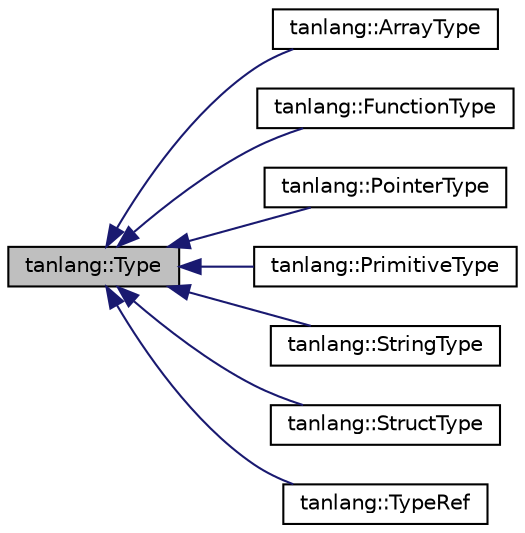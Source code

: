 digraph "tanlang::Type"
{
 // LATEX_PDF_SIZE
  edge [fontname="Helvetica",fontsize="10",labelfontname="Helvetica",labelfontsize="10"];
  node [fontname="Helvetica",fontsize="10",shape=record];
  rankdir="LR";
  Node1 [label="tanlang::Type",height=0.2,width=0.4,color="black", fillcolor="grey75", style="filled", fontcolor="black",tooltip="Type is immutable once created. The exception is StructType. Its information is updated in multiple s..."];
  Node1 -> Node2 [dir="back",color="midnightblue",fontsize="10",style="solid",fontname="Helvetica"];
  Node2 [label="tanlang::ArrayType",height=0.2,width=0.4,color="black", fillcolor="white", style="filled",URL="$classtanlang_1_1ArrayType.html",tooltip=" "];
  Node1 -> Node3 [dir="back",color="midnightblue",fontsize="10",style="solid",fontname="Helvetica"];
  Node3 [label="tanlang::FunctionType",height=0.2,width=0.4,color="black", fillcolor="white", style="filled",URL="$classtanlang_1_1FunctionType.html",tooltip=" "];
  Node1 -> Node4 [dir="back",color="midnightblue",fontsize="10",style="solid",fontname="Helvetica"];
  Node4 [label="tanlang::PointerType",height=0.2,width=0.4,color="black", fillcolor="white", style="filled",URL="$classtanlang_1_1PointerType.html",tooltip=" "];
  Node1 -> Node5 [dir="back",color="midnightblue",fontsize="10",style="solid",fontname="Helvetica"];
  Node5 [label="tanlang::PrimitiveType",height=0.2,width=0.4,color="black", fillcolor="white", style="filled",URL="$classtanlang_1_1PrimitiveType.html",tooltip=" "];
  Node1 -> Node6 [dir="back",color="midnightblue",fontsize="10",style="solid",fontname="Helvetica"];
  Node6 [label="tanlang::StringType",height=0.2,width=0.4,color="black", fillcolor="white", style="filled",URL="$classtanlang_1_1StringType.html",tooltip=" "];
  Node1 -> Node7 [dir="back",color="midnightblue",fontsize="10",style="solid",fontname="Helvetica"];
  Node7 [label="tanlang::StructType",height=0.2,width=0.4,color="black", fillcolor="white", style="filled",URL="$classtanlang_1_1StructType.html",tooltip=" "];
  Node1 -> Node8 [dir="back",color="midnightblue",fontsize="10",style="solid",fontname="Helvetica"];
  Node8 [label="tanlang::TypeRef",height=0.2,width=0.4,color="black", fillcolor="white", style="filled",URL="$classtanlang_1_1TypeRef.html",tooltip="Placeholder during parsing."];
}
